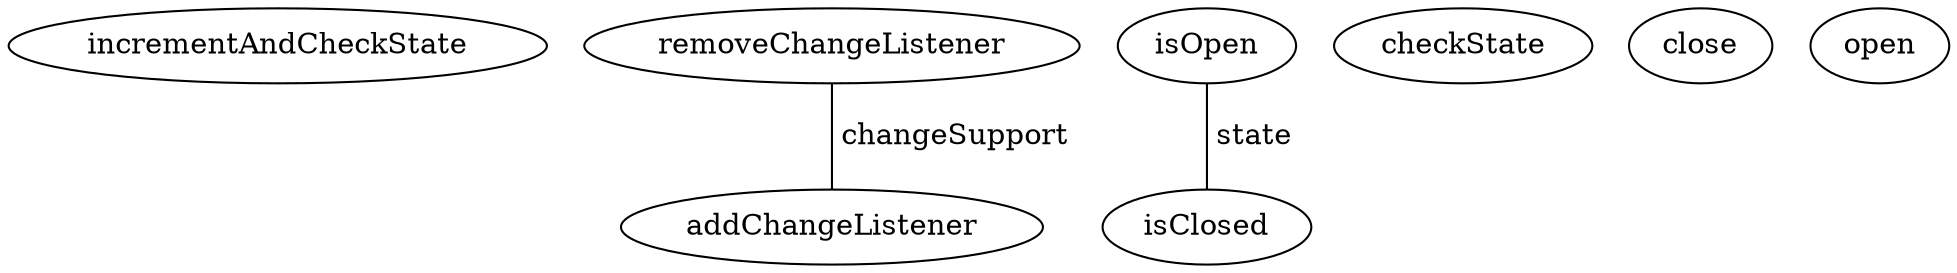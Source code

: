 digraph G {
incrementAndCheckState;
removeChangeListener;
isOpen;
isClosed;
checkState;
close;
open;
addChangeListener;
removeChangeListener -> addChangeListener [label=" changeSupport", dir=none];
isOpen -> isClosed [label=" state", dir=none];
}